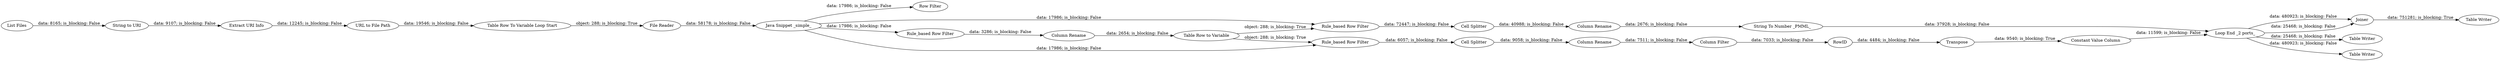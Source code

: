 digraph {
	"5920184238428891455_28" [label="Cell Splitter"]
	"5920184238428891455_35" [label=RowID]
	"5920184238428891455_24" [label="Column Rename"]
	"5920184238428891455_31" [label="Column Rename"]
	"5920184238428891455_1" [label="List Files"]
	"5920184238428891455_37" [label=Joiner]
	"5920184238428891455_20" [label="Row Filter"]
	"5920184238428891455_26" [label="Cell Splitter"]
	"5920184238428891455_40" [label="Table Writer"]
	"5920184238428891455_39" [label="Table Writer"]
	"5920184238428891455_38" [label="Table Writer"]
	"5920184238428891455_2" [label="File Reader"]
	"5920184238428891455_16" [label="URL to File Path"]
	"5920184238428891455_3" [label="Table Row To Variable Loop Start"]
	"5920184238428891455_19" [label="Java Snippet _simple_"]
	"5920184238428891455_29" [label="Column Rename"]
	"5920184238428891455_17" [label="String to URI"]
	"5920184238428891455_34" [label="Column Filter"]
	"5920184238428891455_23" [label="Table Row to Variable"]
	"5920184238428891455_27" [label="Constant Value Column"]
	"5920184238428891455_22" [label="Rule_based Row Filter"]
	"5920184238428891455_30" [label="String To Number _PMML_"]
	"5920184238428891455_33" [label=Transpose]
	"5920184238428891455_25" [label="Rule_based Row Filter"]
	"5920184238428891455_32" [label="Loop End _2 ports_"]
	"5920184238428891455_21" [label="Rule_based Row Filter"]
	"5920184238428891455_18" [label="Extract URI Info"]
	"5920184238428891455_19" -> "5920184238428891455_25" [label="data: 17986; is_blocking: False"]
	"5920184238428891455_2" -> "5920184238428891455_19" [label="data: 58178; is_blocking: False"]
	"5920184238428891455_32" -> "5920184238428891455_40" [label="data: 25468; is_blocking: False"]
	"5920184238428891455_1" -> "5920184238428891455_17" [label="data: 8165; is_blocking: False"]
	"5920184238428891455_26" -> "5920184238428891455_31" [label="data: 9058; is_blocking: False"]
	"5920184238428891455_34" -> "5920184238428891455_35" [label="data: 7033; is_blocking: False"]
	"5920184238428891455_19" -> "5920184238428891455_21" [label="data: 17986; is_blocking: False"]
	"5920184238428891455_23" -> "5920184238428891455_25" [label="object: 288; is_blocking: True"]
	"5920184238428891455_24" -> "5920184238428891455_23" [label="data: 2654; is_blocking: False"]
	"5920184238428891455_32" -> "5920184238428891455_39" [label="data: 480923; is_blocking: False"]
	"5920184238428891455_30" -> "5920184238428891455_32" [label="data: 37928; is_blocking: False"]
	"5920184238428891455_32" -> "5920184238428891455_37" [label="data: 480923; is_blocking: False"]
	"5920184238428891455_19" -> "5920184238428891455_22" [label="data: 17986; is_blocking: False"]
	"5920184238428891455_21" -> "5920184238428891455_24" [label="data: 3286; is_blocking: False"]
	"5920184238428891455_27" -> "5920184238428891455_32" [label="data: 11599; is_blocking: False"]
	"5920184238428891455_17" -> "5920184238428891455_18" [label="data: 9107; is_blocking: False"]
	"5920184238428891455_19" -> "5920184238428891455_20" [label="data: 17986; is_blocking: False"]
	"5920184238428891455_25" -> "5920184238428891455_26" [label="data: 6057; is_blocking: False"]
	"5920184238428891455_31" -> "5920184238428891455_34" [label="data: 7511; is_blocking: False"]
	"5920184238428891455_23" -> "5920184238428891455_22" [label="object: 288; is_blocking: True"]
	"5920184238428891455_22" -> "5920184238428891455_28" [label="data: 72447; is_blocking: False"]
	"5920184238428891455_28" -> "5920184238428891455_29" [label="data: 40988; is_blocking: False"]
	"5920184238428891455_37" -> "5920184238428891455_38" [label="data: 751281; is_blocking: True"]
	"5920184238428891455_18" -> "5920184238428891455_16" [label="data: 12245; is_blocking: False"]
	"5920184238428891455_16" -> "5920184238428891455_3" [label="data: 19546; is_blocking: False"]
	"5920184238428891455_33" -> "5920184238428891455_27" [label="data: 9540; is_blocking: True"]
	"5920184238428891455_3" -> "5920184238428891455_2" [label="object: 288; is_blocking: True"]
	"5920184238428891455_29" -> "5920184238428891455_30" [label="data: 2676; is_blocking: False"]
	"5920184238428891455_35" -> "5920184238428891455_33" [label="data: 4484; is_blocking: False"]
	"5920184238428891455_32" -> "5920184238428891455_37" [label="data: 25468; is_blocking: False"]
	rankdir=LR
}

